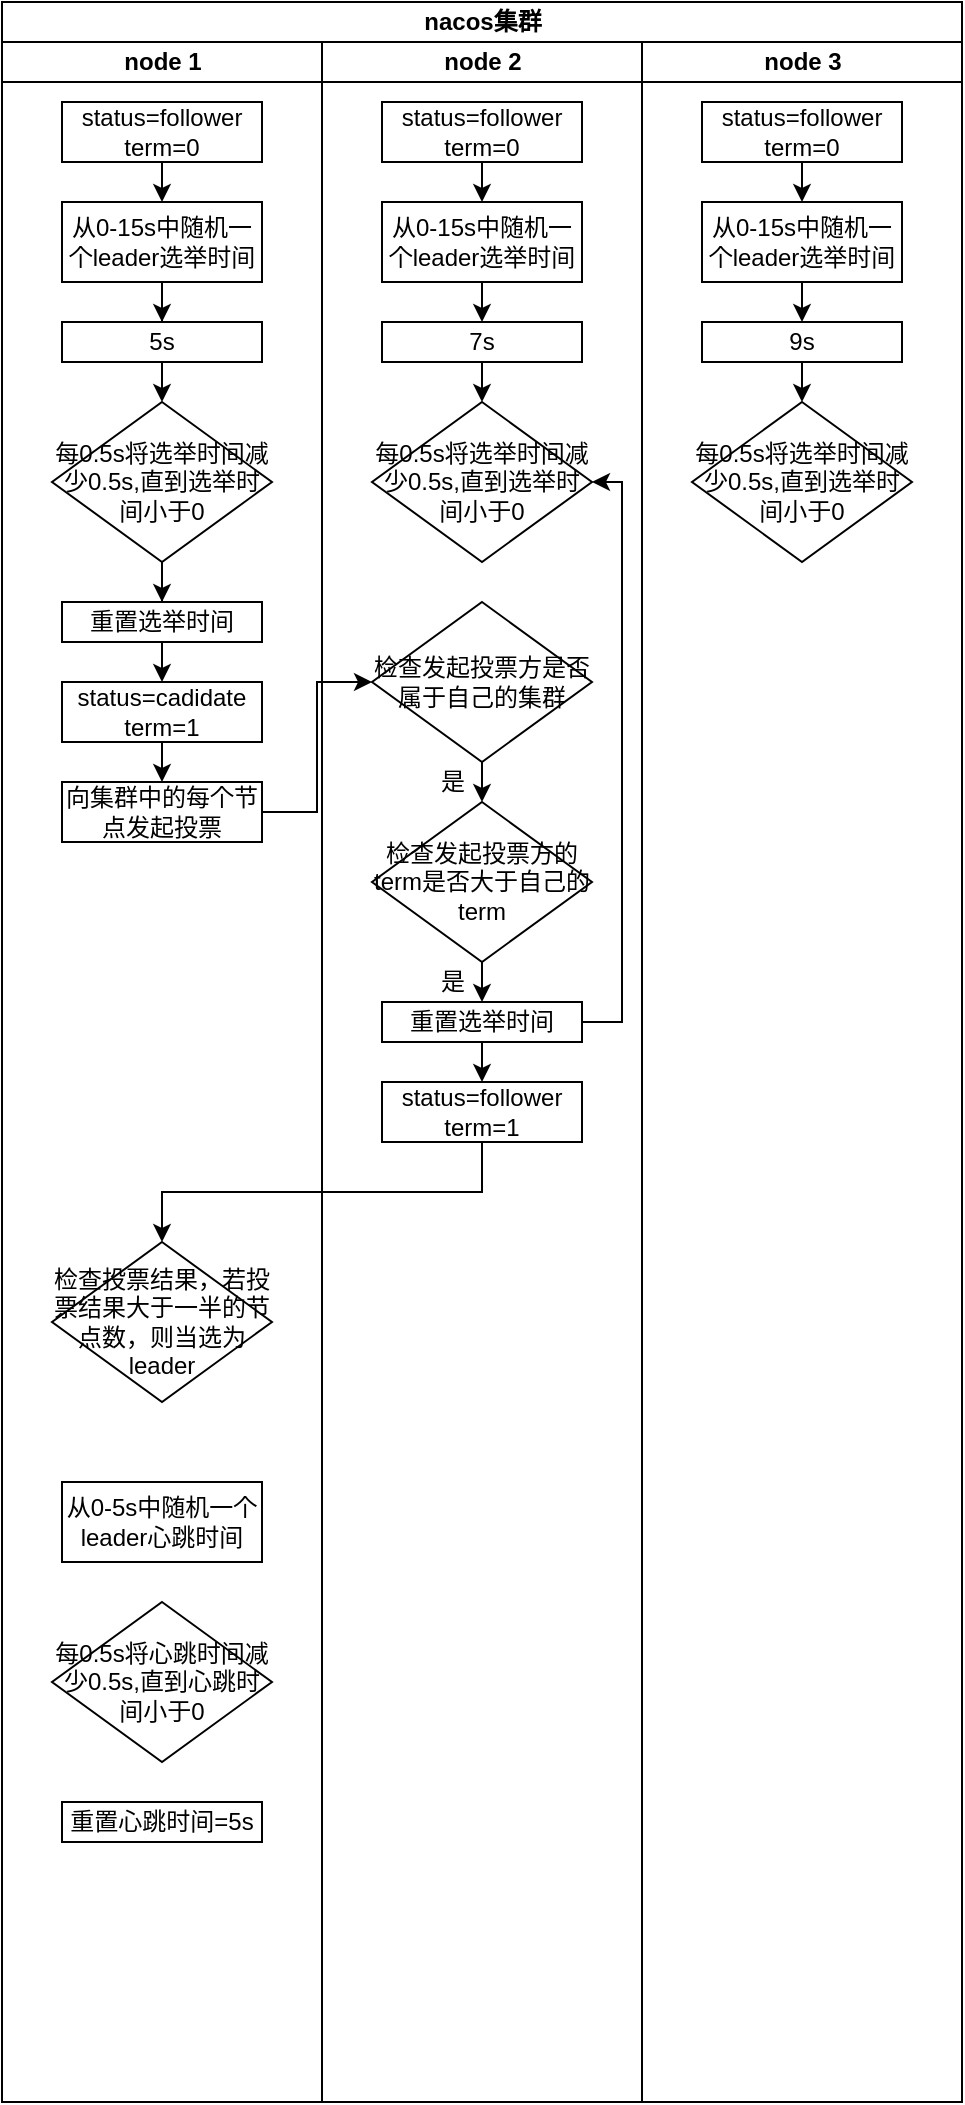 <mxfile version="14.6.10" type="github">
  <diagram id="6GUr9mMnHaTA7pAdpMfc" name="Page-1">
    <mxGraphModel dx="1038" dy="1661" grid="1" gridSize="10" guides="1" tooltips="1" connect="1" arrows="1" fold="1" page="1" pageScale="1" pageWidth="827" pageHeight="1169" math="0" shadow="0">
      <root>
        <mxCell id="0" />
        <mxCell id="1" parent="0" />
        <mxCell id="rSjQNdE-Yzo_0u9g2Iak-1" value="nacos集群" style="swimlane;html=1;childLayout=stackLayout;resizeParent=1;resizeParentMax=0;startSize=20;" vertex="1" parent="1">
          <mxGeometry x="90" y="-120" width="480" height="1050" as="geometry" />
        </mxCell>
        <mxCell id="rSjQNdE-Yzo_0u9g2Iak-2" value="node 1" style="swimlane;html=1;startSize=20;" vertex="1" parent="rSjQNdE-Yzo_0u9g2Iak-1">
          <mxGeometry y="20" width="160" height="1030" as="geometry" />
        </mxCell>
        <mxCell id="rSjQNdE-Yzo_0u9g2Iak-24" style="edgeStyle=orthogonalEdgeStyle;rounded=0;orthogonalLoop=1;jettySize=auto;html=1;exitX=0.5;exitY=1;exitDx=0;exitDy=0;" edge="1" parent="rSjQNdE-Yzo_0u9g2Iak-2" source="rSjQNdE-Yzo_0u9g2Iak-5" target="rSjQNdE-Yzo_0u9g2Iak-17">
          <mxGeometry relative="1" as="geometry" />
        </mxCell>
        <mxCell id="rSjQNdE-Yzo_0u9g2Iak-5" value="从0-15s中随机一个leader选举时间" style="rounded=0;whiteSpace=wrap;html=1;" vertex="1" parent="rSjQNdE-Yzo_0u9g2Iak-2">
          <mxGeometry x="30" y="80" width="100" height="40" as="geometry" />
        </mxCell>
        <mxCell id="rSjQNdE-Yzo_0u9g2Iak-32" style="edgeStyle=orthogonalEdgeStyle;rounded=0;orthogonalLoop=1;jettySize=auto;html=1;exitX=0.5;exitY=1;exitDx=0;exitDy=0;entryX=0.5;entryY=0;entryDx=0;entryDy=0;" edge="1" parent="rSjQNdE-Yzo_0u9g2Iak-2" source="rSjQNdE-Yzo_0u9g2Iak-17" target="rSjQNdE-Yzo_0u9g2Iak-29">
          <mxGeometry relative="1" as="geometry" />
        </mxCell>
        <mxCell id="rSjQNdE-Yzo_0u9g2Iak-17" value="5s" style="rounded=0;whiteSpace=wrap;html=1;" vertex="1" parent="rSjQNdE-Yzo_0u9g2Iak-2">
          <mxGeometry x="30" y="140" width="100" height="20" as="geometry" />
        </mxCell>
        <mxCell id="rSjQNdE-Yzo_0u9g2Iak-23" style="edgeStyle=orthogonalEdgeStyle;rounded=0;orthogonalLoop=1;jettySize=auto;html=1;exitX=0.5;exitY=1;exitDx=0;exitDy=0;entryX=0.5;entryY=0;entryDx=0;entryDy=0;" edge="1" parent="rSjQNdE-Yzo_0u9g2Iak-2" source="rSjQNdE-Yzo_0u9g2Iak-20" target="rSjQNdE-Yzo_0u9g2Iak-5">
          <mxGeometry relative="1" as="geometry" />
        </mxCell>
        <mxCell id="rSjQNdE-Yzo_0u9g2Iak-20" value="status=follower&lt;br&gt;term=0" style="rounded=0;whiteSpace=wrap;html=1;" vertex="1" parent="rSjQNdE-Yzo_0u9g2Iak-2">
          <mxGeometry x="30" y="30" width="100" height="30" as="geometry" />
        </mxCell>
        <mxCell id="rSjQNdE-Yzo_0u9g2Iak-51" style="edgeStyle=orthogonalEdgeStyle;rounded=0;orthogonalLoop=1;jettySize=auto;html=1;exitX=0.5;exitY=1;exitDx=0;exitDy=0;" edge="1" parent="rSjQNdE-Yzo_0u9g2Iak-2" source="rSjQNdE-Yzo_0u9g2Iak-29" target="rSjQNdE-Yzo_0u9g2Iak-35">
          <mxGeometry relative="1" as="geometry" />
        </mxCell>
        <mxCell id="rSjQNdE-Yzo_0u9g2Iak-29" value="每0.5s将选举时间减少0.5s,直到选举时间小于0" style="rhombus;whiteSpace=wrap;html=1;" vertex="1" parent="rSjQNdE-Yzo_0u9g2Iak-2">
          <mxGeometry x="25" y="180" width="110" height="80" as="geometry" />
        </mxCell>
        <mxCell id="rSjQNdE-Yzo_0u9g2Iak-52" style="edgeStyle=orthogonalEdgeStyle;rounded=0;orthogonalLoop=1;jettySize=auto;html=1;exitX=0.5;exitY=1;exitDx=0;exitDy=0;entryX=0.5;entryY=0;entryDx=0;entryDy=0;" edge="1" parent="rSjQNdE-Yzo_0u9g2Iak-2" source="rSjQNdE-Yzo_0u9g2Iak-35" target="rSjQNdE-Yzo_0u9g2Iak-38">
          <mxGeometry relative="1" as="geometry" />
        </mxCell>
        <mxCell id="rSjQNdE-Yzo_0u9g2Iak-35" value="重置选举时间" style="rounded=0;whiteSpace=wrap;html=1;" vertex="1" parent="rSjQNdE-Yzo_0u9g2Iak-2">
          <mxGeometry x="30" y="280" width="100" height="20" as="geometry" />
        </mxCell>
        <mxCell id="rSjQNdE-Yzo_0u9g2Iak-53" style="edgeStyle=orthogonalEdgeStyle;rounded=0;orthogonalLoop=1;jettySize=auto;html=1;exitX=0.5;exitY=1;exitDx=0;exitDy=0;entryX=0.5;entryY=0;entryDx=0;entryDy=0;" edge="1" parent="rSjQNdE-Yzo_0u9g2Iak-2" source="rSjQNdE-Yzo_0u9g2Iak-38" target="rSjQNdE-Yzo_0u9g2Iak-42">
          <mxGeometry relative="1" as="geometry" />
        </mxCell>
        <mxCell id="rSjQNdE-Yzo_0u9g2Iak-38" value="status=cadidate&lt;br&gt;term=1" style="rounded=0;whiteSpace=wrap;html=1;" vertex="1" parent="rSjQNdE-Yzo_0u9g2Iak-2">
          <mxGeometry x="30" y="320" width="100" height="30" as="geometry" />
        </mxCell>
        <mxCell id="rSjQNdE-Yzo_0u9g2Iak-42" value="向集群中的每个节点发起投票" style="rounded=0;whiteSpace=wrap;html=1;" vertex="1" parent="rSjQNdE-Yzo_0u9g2Iak-2">
          <mxGeometry x="30" y="370" width="100" height="30" as="geometry" />
        </mxCell>
        <mxCell id="rSjQNdE-Yzo_0u9g2Iak-50" value="检查投票结果，若投票结果大于一半的节点数，则当选为leader" style="rhombus;whiteSpace=wrap;html=1;" vertex="1" parent="rSjQNdE-Yzo_0u9g2Iak-2">
          <mxGeometry x="25" y="600" width="110" height="80" as="geometry" />
        </mxCell>
        <mxCell id="rSjQNdE-Yzo_0u9g2Iak-62" value="从0-5s中随机一个leader心跳时间" style="rounded=0;whiteSpace=wrap;html=1;" vertex="1" parent="rSjQNdE-Yzo_0u9g2Iak-2">
          <mxGeometry x="30" y="720" width="100" height="40" as="geometry" />
        </mxCell>
        <mxCell id="rSjQNdE-Yzo_0u9g2Iak-63" value="每0.5s将心跳时间减少0.5s,直到心跳时间小于0" style="rhombus;whiteSpace=wrap;html=1;" vertex="1" parent="rSjQNdE-Yzo_0u9g2Iak-2">
          <mxGeometry x="25" y="780" width="110" height="80" as="geometry" />
        </mxCell>
        <mxCell id="rSjQNdE-Yzo_0u9g2Iak-64" value="重置心跳时间=5s" style="rounded=0;whiteSpace=wrap;html=1;" vertex="1" parent="rSjQNdE-Yzo_0u9g2Iak-2">
          <mxGeometry x="30" y="880" width="100" height="20" as="geometry" />
        </mxCell>
        <mxCell id="rSjQNdE-Yzo_0u9g2Iak-3" value="node 2" style="swimlane;html=1;startSize=20;" vertex="1" parent="rSjQNdE-Yzo_0u9g2Iak-1">
          <mxGeometry x="160" y="20" width="160" height="1030" as="geometry" />
        </mxCell>
        <mxCell id="rSjQNdE-Yzo_0u9g2Iak-26" style="edgeStyle=orthogonalEdgeStyle;rounded=0;orthogonalLoop=1;jettySize=auto;html=1;exitX=0.5;exitY=1;exitDx=0;exitDy=0;entryX=0.5;entryY=0;entryDx=0;entryDy=0;" edge="1" parent="rSjQNdE-Yzo_0u9g2Iak-3" source="rSjQNdE-Yzo_0u9g2Iak-15" target="rSjQNdE-Yzo_0u9g2Iak-18">
          <mxGeometry relative="1" as="geometry" />
        </mxCell>
        <mxCell id="rSjQNdE-Yzo_0u9g2Iak-15" value="从0-15s中随机一个leader选举时间" style="rounded=0;whiteSpace=wrap;html=1;" vertex="1" parent="rSjQNdE-Yzo_0u9g2Iak-3">
          <mxGeometry x="30" y="80" width="100" height="40" as="geometry" />
        </mxCell>
        <mxCell id="rSjQNdE-Yzo_0u9g2Iak-33" style="edgeStyle=orthogonalEdgeStyle;rounded=0;orthogonalLoop=1;jettySize=auto;html=1;exitX=0.5;exitY=1;exitDx=0;exitDy=0;entryX=0.5;entryY=0;entryDx=0;entryDy=0;" edge="1" parent="rSjQNdE-Yzo_0u9g2Iak-3" source="rSjQNdE-Yzo_0u9g2Iak-18" target="rSjQNdE-Yzo_0u9g2Iak-30">
          <mxGeometry relative="1" as="geometry" />
        </mxCell>
        <mxCell id="rSjQNdE-Yzo_0u9g2Iak-18" value="7s" style="rounded=0;whiteSpace=wrap;html=1;" vertex="1" parent="rSjQNdE-Yzo_0u9g2Iak-3">
          <mxGeometry x="30" y="140" width="100" height="20" as="geometry" />
        </mxCell>
        <mxCell id="rSjQNdE-Yzo_0u9g2Iak-25" style="edgeStyle=orthogonalEdgeStyle;rounded=0;orthogonalLoop=1;jettySize=auto;html=1;exitX=0.5;exitY=1;exitDx=0;exitDy=0;entryX=0.5;entryY=0;entryDx=0;entryDy=0;" edge="1" parent="rSjQNdE-Yzo_0u9g2Iak-3" target="rSjQNdE-Yzo_0u9g2Iak-15">
          <mxGeometry relative="1" as="geometry">
            <mxPoint x="80" y="60" as="sourcePoint" />
          </mxGeometry>
        </mxCell>
        <mxCell id="rSjQNdE-Yzo_0u9g2Iak-30" value="每0.5s将选举时间减少0.5s,直到选举时间小于0" style="rhombus;whiteSpace=wrap;html=1;" vertex="1" parent="rSjQNdE-Yzo_0u9g2Iak-3">
          <mxGeometry x="25" y="180" width="110" height="80" as="geometry" />
        </mxCell>
        <mxCell id="rSjQNdE-Yzo_0u9g2Iak-40" value="status=follower&lt;br&gt;term=0" style="rounded=0;whiteSpace=wrap;html=1;" vertex="1" parent="rSjQNdE-Yzo_0u9g2Iak-3">
          <mxGeometry x="30" y="30" width="100" height="30" as="geometry" />
        </mxCell>
        <mxCell id="rSjQNdE-Yzo_0u9g2Iak-55" style="edgeStyle=orthogonalEdgeStyle;rounded=0;orthogonalLoop=1;jettySize=auto;html=1;exitX=0.5;exitY=1;exitDx=0;exitDy=0;entryX=0.5;entryY=0;entryDx=0;entryDy=0;" edge="1" parent="rSjQNdE-Yzo_0u9g2Iak-3" source="rSjQNdE-Yzo_0u9g2Iak-43" target="rSjQNdE-Yzo_0u9g2Iak-45">
          <mxGeometry relative="1" as="geometry" />
        </mxCell>
        <mxCell id="rSjQNdE-Yzo_0u9g2Iak-43" value="检查发起投票方是否属于自己的集群" style="rhombus;whiteSpace=wrap;html=1;" vertex="1" parent="rSjQNdE-Yzo_0u9g2Iak-3">
          <mxGeometry x="25" y="280" width="110" height="80" as="geometry" />
        </mxCell>
        <mxCell id="rSjQNdE-Yzo_0u9g2Iak-56" style="edgeStyle=orthogonalEdgeStyle;rounded=0;orthogonalLoop=1;jettySize=auto;html=1;exitX=0.5;exitY=1;exitDx=0;exitDy=0;entryX=0.5;entryY=0;entryDx=0;entryDy=0;" edge="1" parent="rSjQNdE-Yzo_0u9g2Iak-3" source="rSjQNdE-Yzo_0u9g2Iak-45" target="rSjQNdE-Yzo_0u9g2Iak-46">
          <mxGeometry relative="1" as="geometry" />
        </mxCell>
        <mxCell id="rSjQNdE-Yzo_0u9g2Iak-45" value="检查发起投票方的term是否大于自己的term" style="rhombus;whiteSpace=wrap;html=1;" vertex="1" parent="rSjQNdE-Yzo_0u9g2Iak-3">
          <mxGeometry x="25" y="380" width="110" height="80" as="geometry" />
        </mxCell>
        <mxCell id="rSjQNdE-Yzo_0u9g2Iak-57" style="edgeStyle=orthogonalEdgeStyle;rounded=0;orthogonalLoop=1;jettySize=auto;html=1;exitX=0.5;exitY=1;exitDx=0;exitDy=0;entryX=0.5;entryY=0;entryDx=0;entryDy=0;" edge="1" parent="rSjQNdE-Yzo_0u9g2Iak-3" source="rSjQNdE-Yzo_0u9g2Iak-46" target="rSjQNdE-Yzo_0u9g2Iak-48">
          <mxGeometry relative="1" as="geometry" />
        </mxCell>
        <mxCell id="rSjQNdE-Yzo_0u9g2Iak-61" style="edgeStyle=orthogonalEdgeStyle;rounded=0;orthogonalLoop=1;jettySize=auto;html=1;exitX=1;exitY=0.5;exitDx=0;exitDy=0;entryX=1;entryY=0.5;entryDx=0;entryDy=0;" edge="1" parent="rSjQNdE-Yzo_0u9g2Iak-3" source="rSjQNdE-Yzo_0u9g2Iak-46" target="rSjQNdE-Yzo_0u9g2Iak-30">
          <mxGeometry relative="1" as="geometry" />
        </mxCell>
        <mxCell id="rSjQNdE-Yzo_0u9g2Iak-46" value="重置选举时间" style="rounded=0;whiteSpace=wrap;html=1;" vertex="1" parent="rSjQNdE-Yzo_0u9g2Iak-3">
          <mxGeometry x="30" y="480" width="100" height="20" as="geometry" />
        </mxCell>
        <mxCell id="rSjQNdE-Yzo_0u9g2Iak-48" value="status=follower&lt;br&gt;term=1" style="rounded=0;whiteSpace=wrap;html=1;" vertex="1" parent="rSjQNdE-Yzo_0u9g2Iak-3">
          <mxGeometry x="30" y="520" width="100" height="30" as="geometry" />
        </mxCell>
        <mxCell id="rSjQNdE-Yzo_0u9g2Iak-58" value="是" style="text;html=1;align=center;verticalAlign=middle;resizable=0;points=[];autosize=1;strokeColor=none;" vertex="1" parent="rSjQNdE-Yzo_0u9g2Iak-3">
          <mxGeometry x="50" y="360" width="30" height="20" as="geometry" />
        </mxCell>
        <mxCell id="rSjQNdE-Yzo_0u9g2Iak-59" value="是" style="text;html=1;align=center;verticalAlign=middle;resizable=0;points=[];autosize=1;strokeColor=none;" vertex="1" parent="rSjQNdE-Yzo_0u9g2Iak-3">
          <mxGeometry x="50" y="460" width="30" height="20" as="geometry" />
        </mxCell>
        <mxCell id="rSjQNdE-Yzo_0u9g2Iak-4" value="node 3" style="swimlane;html=1;startSize=20;" vertex="1" parent="rSjQNdE-Yzo_0u9g2Iak-1">
          <mxGeometry x="320" y="20" width="160" height="1030" as="geometry" />
        </mxCell>
        <mxCell id="rSjQNdE-Yzo_0u9g2Iak-28" style="edgeStyle=orthogonalEdgeStyle;rounded=0;orthogonalLoop=1;jettySize=auto;html=1;exitX=0.5;exitY=1;exitDx=0;exitDy=0;entryX=0.5;entryY=0;entryDx=0;entryDy=0;" edge="1" parent="rSjQNdE-Yzo_0u9g2Iak-4" source="rSjQNdE-Yzo_0u9g2Iak-16" target="rSjQNdE-Yzo_0u9g2Iak-19">
          <mxGeometry relative="1" as="geometry" />
        </mxCell>
        <mxCell id="rSjQNdE-Yzo_0u9g2Iak-16" value="从0-15s中随机一个leader选举时间" style="rounded=0;whiteSpace=wrap;html=1;" vertex="1" parent="rSjQNdE-Yzo_0u9g2Iak-4">
          <mxGeometry x="30" y="80" width="100" height="40" as="geometry" />
        </mxCell>
        <mxCell id="rSjQNdE-Yzo_0u9g2Iak-34" style="edgeStyle=orthogonalEdgeStyle;rounded=0;orthogonalLoop=1;jettySize=auto;html=1;exitX=0.5;exitY=1;exitDx=0;exitDy=0;entryX=0.5;entryY=0;entryDx=0;entryDy=0;" edge="1" parent="rSjQNdE-Yzo_0u9g2Iak-4" source="rSjQNdE-Yzo_0u9g2Iak-19" target="rSjQNdE-Yzo_0u9g2Iak-31">
          <mxGeometry relative="1" as="geometry" />
        </mxCell>
        <mxCell id="rSjQNdE-Yzo_0u9g2Iak-19" value="9s" style="rounded=0;whiteSpace=wrap;html=1;" vertex="1" parent="rSjQNdE-Yzo_0u9g2Iak-4">
          <mxGeometry x="30" y="140" width="100" height="20" as="geometry" />
        </mxCell>
        <mxCell id="rSjQNdE-Yzo_0u9g2Iak-27" style="edgeStyle=orthogonalEdgeStyle;rounded=0;orthogonalLoop=1;jettySize=auto;html=1;exitX=0.5;exitY=1;exitDx=0;exitDy=0;entryX=0.5;entryY=0;entryDx=0;entryDy=0;" edge="1" parent="rSjQNdE-Yzo_0u9g2Iak-4" target="rSjQNdE-Yzo_0u9g2Iak-16">
          <mxGeometry relative="1" as="geometry">
            <mxPoint x="80" y="60" as="sourcePoint" />
          </mxGeometry>
        </mxCell>
        <mxCell id="rSjQNdE-Yzo_0u9g2Iak-31" value="每0.5s将选举时间减少0.5s,直到选举时间小于0" style="rhombus;whiteSpace=wrap;html=1;" vertex="1" parent="rSjQNdE-Yzo_0u9g2Iak-4">
          <mxGeometry x="25" y="180" width="110" height="80" as="geometry" />
        </mxCell>
        <mxCell id="rSjQNdE-Yzo_0u9g2Iak-41" value="status=follower&lt;br&gt;term=0" style="rounded=0;whiteSpace=wrap;html=1;" vertex="1" parent="rSjQNdE-Yzo_0u9g2Iak-4">
          <mxGeometry x="30" y="30" width="100" height="30" as="geometry" />
        </mxCell>
        <mxCell id="rSjQNdE-Yzo_0u9g2Iak-54" style="edgeStyle=orthogonalEdgeStyle;rounded=0;orthogonalLoop=1;jettySize=auto;html=1;exitX=1;exitY=0.5;exitDx=0;exitDy=0;entryX=0;entryY=0.5;entryDx=0;entryDy=0;" edge="1" parent="rSjQNdE-Yzo_0u9g2Iak-1" source="rSjQNdE-Yzo_0u9g2Iak-42" target="rSjQNdE-Yzo_0u9g2Iak-43">
          <mxGeometry relative="1" as="geometry" />
        </mxCell>
        <mxCell id="rSjQNdE-Yzo_0u9g2Iak-60" style="edgeStyle=orthogonalEdgeStyle;rounded=0;orthogonalLoop=1;jettySize=auto;html=1;exitX=0.5;exitY=1;exitDx=0;exitDy=0;" edge="1" parent="rSjQNdE-Yzo_0u9g2Iak-1" source="rSjQNdE-Yzo_0u9g2Iak-48" target="rSjQNdE-Yzo_0u9g2Iak-50">
          <mxGeometry relative="1" as="geometry" />
        </mxCell>
      </root>
    </mxGraphModel>
  </diagram>
</mxfile>
